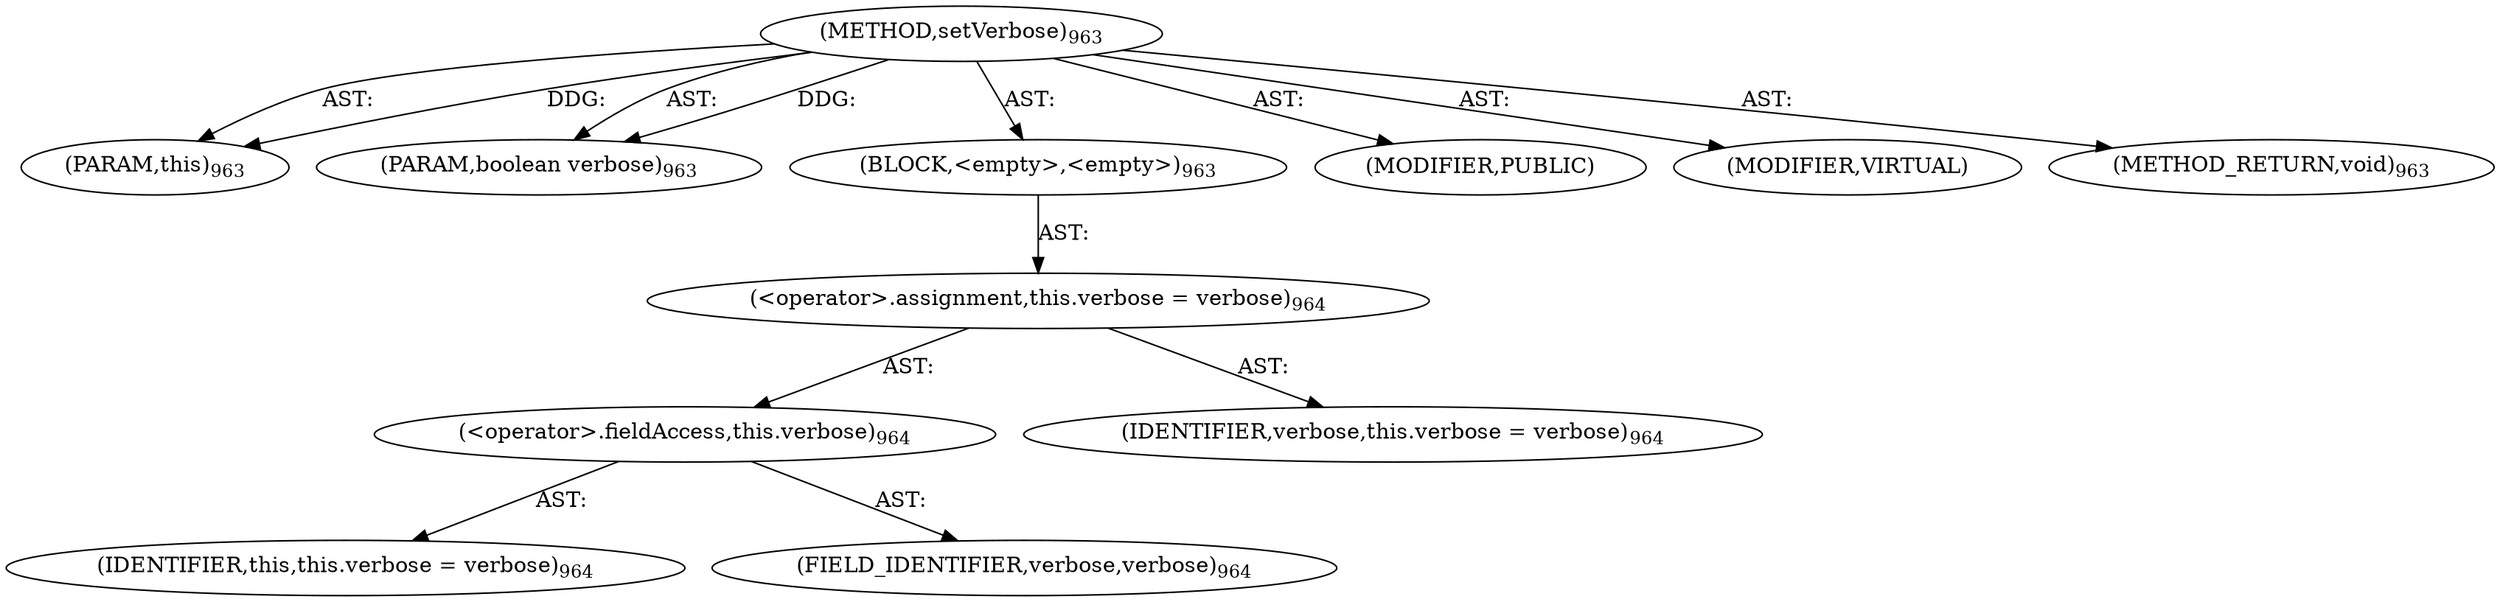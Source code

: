 digraph "setVerbose" {  
"111669149731" [label = <(METHOD,setVerbose)<SUB>963</SUB>> ]
"115964117012" [label = <(PARAM,this)<SUB>963</SUB>> ]
"115964117072" [label = <(PARAM,boolean verbose)<SUB>963</SUB>> ]
"25769803861" [label = <(BLOCK,&lt;empty&gt;,&lt;empty&gt;)<SUB>963</SUB>> ]
"30064771515" [label = <(&lt;operator&gt;.assignment,this.verbose = verbose)<SUB>964</SUB>> ]
"30064771516" [label = <(&lt;operator&gt;.fieldAccess,this.verbose)<SUB>964</SUB>> ]
"68719476818" [label = <(IDENTIFIER,this,this.verbose = verbose)<SUB>964</SUB>> ]
"55834574906" [label = <(FIELD_IDENTIFIER,verbose,verbose)<SUB>964</SUB>> ]
"68719477130" [label = <(IDENTIFIER,verbose,this.verbose = verbose)<SUB>964</SUB>> ]
"133143986269" [label = <(MODIFIER,PUBLIC)> ]
"133143986270" [label = <(MODIFIER,VIRTUAL)> ]
"128849018915" [label = <(METHOD_RETURN,void)<SUB>963</SUB>> ]
  "111669149731" -> "115964117012"  [ label = "AST: "] 
  "111669149731" -> "115964117072"  [ label = "AST: "] 
  "111669149731" -> "25769803861"  [ label = "AST: "] 
  "111669149731" -> "133143986269"  [ label = "AST: "] 
  "111669149731" -> "133143986270"  [ label = "AST: "] 
  "111669149731" -> "128849018915"  [ label = "AST: "] 
  "25769803861" -> "30064771515"  [ label = "AST: "] 
  "30064771515" -> "30064771516"  [ label = "AST: "] 
  "30064771515" -> "68719477130"  [ label = "AST: "] 
  "30064771516" -> "68719476818"  [ label = "AST: "] 
  "30064771516" -> "55834574906"  [ label = "AST: "] 
  "111669149731" -> "115964117012"  [ label = "DDG: "] 
  "111669149731" -> "115964117072"  [ label = "DDG: "] 
}
